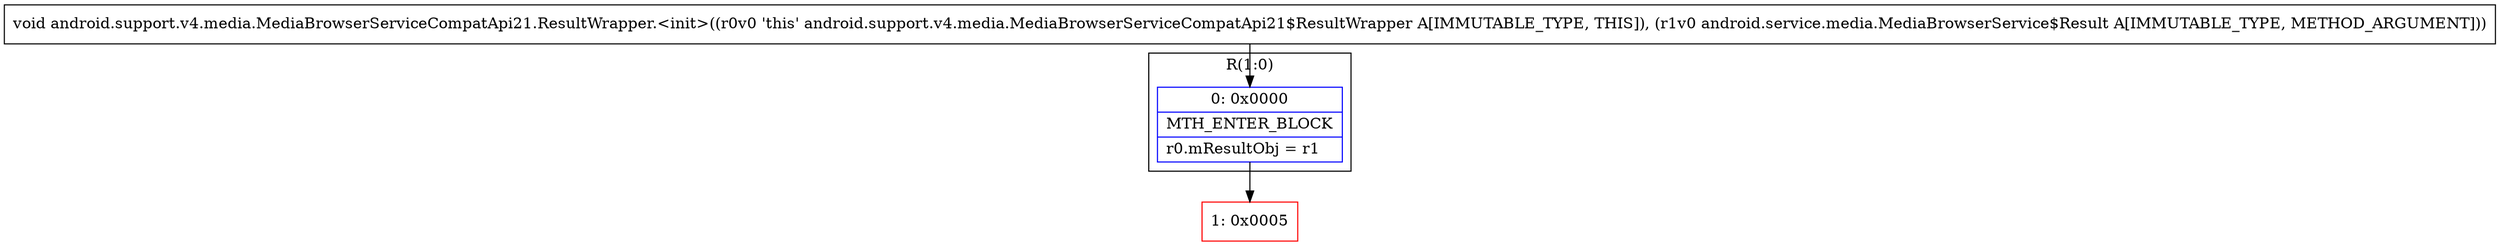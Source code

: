digraph "CFG forandroid.support.v4.media.MediaBrowserServiceCompatApi21.ResultWrapper.\<init\>(Landroid\/service\/media\/MediaBrowserService$Result;)V" {
subgraph cluster_Region_1242776570 {
label = "R(1:0)";
node [shape=record,color=blue];
Node_0 [shape=record,label="{0\:\ 0x0000|MTH_ENTER_BLOCK\l|r0.mResultObj = r1\l}"];
}
Node_1 [shape=record,color=red,label="{1\:\ 0x0005}"];
MethodNode[shape=record,label="{void android.support.v4.media.MediaBrowserServiceCompatApi21.ResultWrapper.\<init\>((r0v0 'this' android.support.v4.media.MediaBrowserServiceCompatApi21$ResultWrapper A[IMMUTABLE_TYPE, THIS]), (r1v0 android.service.media.MediaBrowserService$Result A[IMMUTABLE_TYPE, METHOD_ARGUMENT])) }"];
MethodNode -> Node_0;
Node_0 -> Node_1;
}

